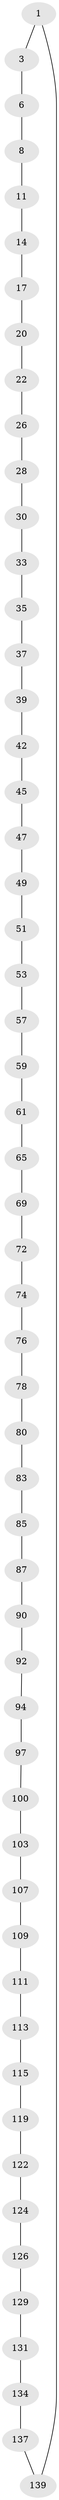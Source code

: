 // original degree distribution, {2: 1.0}
// Generated by graph-tools (version 1.1) at 2025/20/03/04/25 18:20:17]
// undirected, 55 vertices, 55 edges
graph export_dot {
graph [start="1"]
  node [color=gray90,style=filled];
  1 [super="+2"];
  3 [super="+4"];
  6 [super="+7"];
  8 [super="+9"];
  11 [super="+12"];
  14 [super="+15"];
  17 [super="+18"];
  20 [super="+21"];
  22 [super="+23"];
  26 [super="+27"];
  28 [super="+29"];
  30 [super="+31"];
  33 [super="+34"];
  35 [super="+36"];
  37 [super="+38"];
  39 [super="+40"];
  42 [super="+43"];
  45 [super="+46"];
  47 [super="+48"];
  49 [super="+50"];
  51 [super="+52"];
  53 [super="+54"];
  57 [super="+58"];
  59 [super="+60"];
  61 [super="+62"];
  65 [super="+66"];
  69 [super="+70"];
  72 [super="+73"];
  74 [super="+75"];
  76 [super="+77"];
  78 [super="+79"];
  80 [super="+81"];
  83 [super="+84"];
  85 [super="+86"];
  87 [super="+88"];
  90 [super="+91"];
  92 [super="+93"];
  94 [super="+95"];
  97 [super="+98"];
  100 [super="+101"];
  103 [super="+104"];
  107 [super="+108"];
  109 [super="+110"];
  111 [super="+112"];
  113 [super="+114"];
  115 [super="+116"];
  119 [super="+120"];
  122 [super="+123"];
  124 [super="+125"];
  126 [super="+127"];
  129 [super="+130"];
  131 [super="+132"];
  134 [super="+135"];
  137 [super="+138"];
  139 [super="+140"];
  1 -- 139;
  1 -- 3;
  3 -- 6;
  6 -- 8;
  8 -- 11;
  11 -- 14;
  14 -- 17;
  17 -- 20;
  20 -- 22;
  22 -- 26;
  26 -- 28;
  28 -- 30;
  30 -- 33;
  33 -- 35;
  35 -- 37;
  37 -- 39;
  39 -- 42;
  42 -- 45;
  45 -- 47;
  47 -- 49;
  49 -- 51;
  51 -- 53;
  53 -- 57;
  57 -- 59;
  59 -- 61;
  61 -- 65;
  65 -- 69;
  69 -- 72;
  72 -- 74;
  74 -- 76;
  76 -- 78;
  78 -- 80;
  80 -- 83;
  83 -- 85;
  85 -- 87;
  87 -- 90;
  90 -- 92;
  92 -- 94;
  94 -- 97;
  97 -- 100;
  100 -- 103;
  103 -- 107;
  107 -- 109;
  109 -- 111;
  111 -- 113;
  113 -- 115;
  115 -- 119;
  119 -- 122;
  122 -- 124;
  124 -- 126;
  126 -- 129;
  129 -- 131;
  131 -- 134;
  134 -- 137;
  137 -- 139;
}
